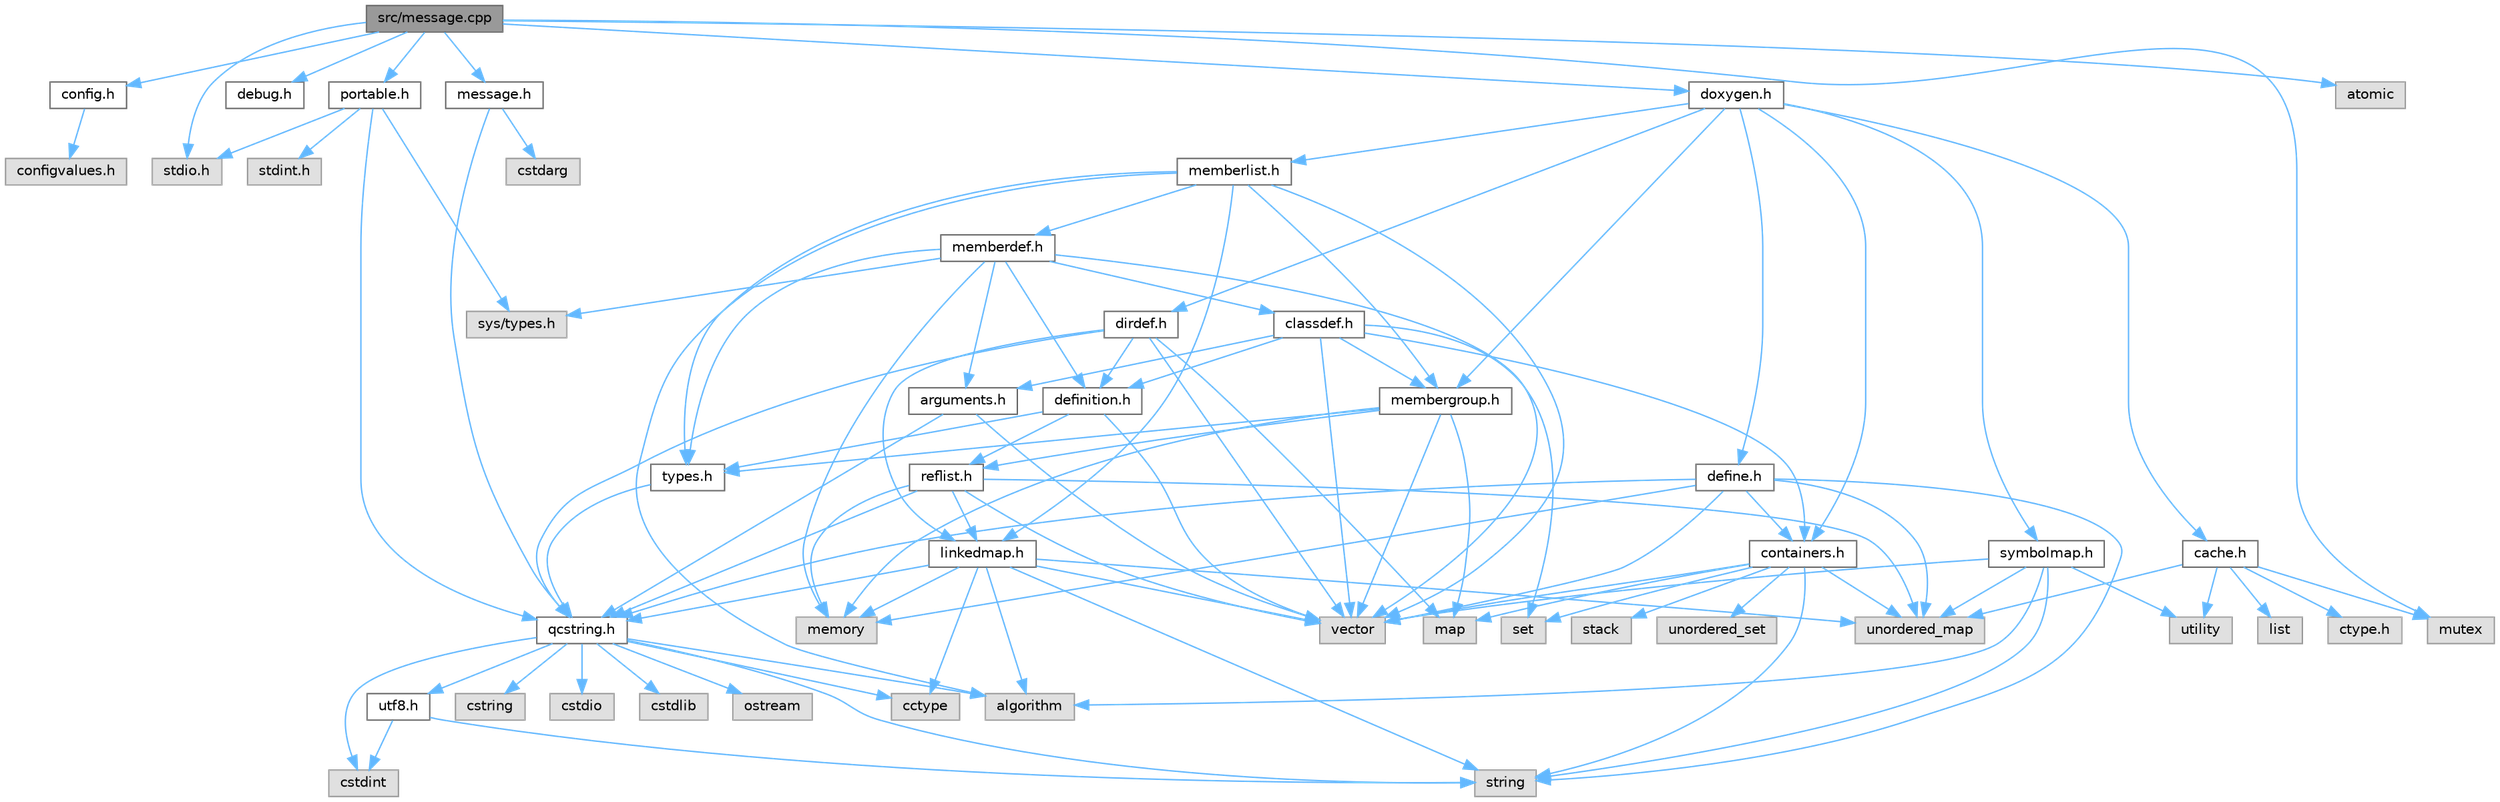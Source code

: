 digraph "src/message.cpp"
{
 // INTERACTIVE_SVG=YES
 // LATEX_PDF_SIZE
  bgcolor="transparent";
  edge [fontname=Helvetica,fontsize=10,labelfontname=Helvetica,labelfontsize=10];
  node [fontname=Helvetica,fontsize=10,shape=box,height=0.2,width=0.4];
  Node1 [label="src/message.cpp",height=0.2,width=0.4,color="gray40", fillcolor="grey60", style="filled", fontcolor="black",tooltip=" "];
  Node1 -> Node2 [color="steelblue1",style="solid"];
  Node2 [label="stdio.h",height=0.2,width=0.4,color="grey60", fillcolor="#E0E0E0", style="filled",tooltip=" "];
  Node1 -> Node3 [color="steelblue1",style="solid"];
  Node3 [label="config.h",height=0.2,width=0.4,color="grey40", fillcolor="white", style="filled",URL="$db/d16/config_8h.html",tooltip=" "];
  Node3 -> Node4 [color="steelblue1",style="solid"];
  Node4 [label="configvalues.h",height=0.2,width=0.4,color="grey60", fillcolor="#E0E0E0", style="filled",tooltip=" "];
  Node1 -> Node5 [color="steelblue1",style="solid"];
  Node5 [label="debug.h",height=0.2,width=0.4,color="grey40", fillcolor="white", style="filled",URL="$db/d16/debug_8h.html",tooltip=" "];
  Node1 -> Node6 [color="steelblue1",style="solid"];
  Node6 [label="portable.h",height=0.2,width=0.4,color="grey40", fillcolor="white", style="filled",URL="$d2/de2/portable_8h.html",tooltip="Portable versions of functions that are platform dependent."];
  Node6 -> Node2 [color="steelblue1",style="solid"];
  Node6 -> Node7 [color="steelblue1",style="solid"];
  Node7 [label="sys/types.h",height=0.2,width=0.4,color="grey60", fillcolor="#E0E0E0", style="filled",tooltip=" "];
  Node6 -> Node8 [color="steelblue1",style="solid"];
  Node8 [label="stdint.h",height=0.2,width=0.4,color="grey60", fillcolor="#E0E0E0", style="filled",tooltip=" "];
  Node6 -> Node9 [color="steelblue1",style="solid"];
  Node9 [label="qcstring.h",height=0.2,width=0.4,color="grey40", fillcolor="white", style="filled",URL="$d7/d5c/qcstring_8h.html",tooltip=" "];
  Node9 -> Node10 [color="steelblue1",style="solid"];
  Node10 [label="string",height=0.2,width=0.4,color="grey60", fillcolor="#E0E0E0", style="filled",tooltip=" "];
  Node9 -> Node11 [color="steelblue1",style="solid"];
  Node11 [label="algorithm",height=0.2,width=0.4,color="grey60", fillcolor="#E0E0E0", style="filled",tooltip=" "];
  Node9 -> Node12 [color="steelblue1",style="solid"];
  Node12 [label="cctype",height=0.2,width=0.4,color="grey60", fillcolor="#E0E0E0", style="filled",tooltip=" "];
  Node9 -> Node13 [color="steelblue1",style="solid"];
  Node13 [label="cstring",height=0.2,width=0.4,color="grey60", fillcolor="#E0E0E0", style="filled",tooltip=" "];
  Node9 -> Node14 [color="steelblue1",style="solid"];
  Node14 [label="cstdio",height=0.2,width=0.4,color="grey60", fillcolor="#E0E0E0", style="filled",tooltip=" "];
  Node9 -> Node15 [color="steelblue1",style="solid"];
  Node15 [label="cstdlib",height=0.2,width=0.4,color="grey60", fillcolor="#E0E0E0", style="filled",tooltip=" "];
  Node9 -> Node16 [color="steelblue1",style="solid"];
  Node16 [label="cstdint",height=0.2,width=0.4,color="grey60", fillcolor="#E0E0E0", style="filled",tooltip=" "];
  Node9 -> Node17 [color="steelblue1",style="solid"];
  Node17 [label="ostream",height=0.2,width=0.4,color="grey60", fillcolor="#E0E0E0", style="filled",tooltip=" "];
  Node9 -> Node18 [color="steelblue1",style="solid"];
  Node18 [label="utf8.h",height=0.2,width=0.4,color="grey40", fillcolor="white", style="filled",URL="$db/d7c/utf8_8h.html",tooltip="Various UTF8 related helper functions."];
  Node18 -> Node16 [color="steelblue1",style="solid"];
  Node18 -> Node10 [color="steelblue1",style="solid"];
  Node1 -> Node19 [color="steelblue1",style="solid"];
  Node19 [label="message.h",height=0.2,width=0.4,color="grey40", fillcolor="white", style="filled",URL="$d2/d0d/message_8h.html",tooltip=" "];
  Node19 -> Node20 [color="steelblue1",style="solid"];
  Node20 [label="cstdarg",height=0.2,width=0.4,color="grey60", fillcolor="#E0E0E0", style="filled",tooltip=" "];
  Node19 -> Node9 [color="steelblue1",style="solid"];
  Node1 -> Node21 [color="steelblue1",style="solid"];
  Node21 [label="doxygen.h",height=0.2,width=0.4,color="grey40", fillcolor="white", style="filled",URL="$d1/da1/doxygen_8h.html",tooltip=" "];
  Node21 -> Node22 [color="steelblue1",style="solid"];
  Node22 [label="containers.h",height=0.2,width=0.4,color="grey40", fillcolor="white", style="filled",URL="$d5/d75/containers_8h.html",tooltip=" "];
  Node22 -> Node23 [color="steelblue1",style="solid"];
  Node23 [label="vector",height=0.2,width=0.4,color="grey60", fillcolor="#E0E0E0", style="filled",tooltip=" "];
  Node22 -> Node10 [color="steelblue1",style="solid"];
  Node22 -> Node24 [color="steelblue1",style="solid"];
  Node24 [label="set",height=0.2,width=0.4,color="grey60", fillcolor="#E0E0E0", style="filled",tooltip=" "];
  Node22 -> Node25 [color="steelblue1",style="solid"];
  Node25 [label="map",height=0.2,width=0.4,color="grey60", fillcolor="#E0E0E0", style="filled",tooltip=" "];
  Node22 -> Node26 [color="steelblue1",style="solid"];
  Node26 [label="unordered_set",height=0.2,width=0.4,color="grey60", fillcolor="#E0E0E0", style="filled",tooltip=" "];
  Node22 -> Node27 [color="steelblue1",style="solid"];
  Node27 [label="unordered_map",height=0.2,width=0.4,color="grey60", fillcolor="#E0E0E0", style="filled",tooltip=" "];
  Node22 -> Node28 [color="steelblue1",style="solid"];
  Node28 [label="stack",height=0.2,width=0.4,color="grey60", fillcolor="#E0E0E0", style="filled",tooltip=" "];
  Node21 -> Node29 [color="steelblue1",style="solid"];
  Node29 [label="membergroup.h",height=0.2,width=0.4,color="grey40", fillcolor="white", style="filled",URL="$d9/d11/membergroup_8h.html",tooltip=" "];
  Node29 -> Node23 [color="steelblue1",style="solid"];
  Node29 -> Node25 [color="steelblue1",style="solid"];
  Node29 -> Node30 [color="steelblue1",style="solid"];
  Node30 [label="memory",height=0.2,width=0.4,color="grey60", fillcolor="#E0E0E0", style="filled",tooltip=" "];
  Node29 -> Node31 [color="steelblue1",style="solid"];
  Node31 [label="types.h",height=0.2,width=0.4,color="grey40", fillcolor="white", style="filled",URL="$d9/d49/types_8h.html",tooltip="This file contains a number of basic enums and types."];
  Node31 -> Node9 [color="steelblue1",style="solid"];
  Node29 -> Node32 [color="steelblue1",style="solid"];
  Node32 [label="reflist.h",height=0.2,width=0.4,color="grey40", fillcolor="white", style="filled",URL="$d1/d02/reflist_8h.html",tooltip=" "];
  Node32 -> Node23 [color="steelblue1",style="solid"];
  Node32 -> Node27 [color="steelblue1",style="solid"];
  Node32 -> Node30 [color="steelblue1",style="solid"];
  Node32 -> Node9 [color="steelblue1",style="solid"];
  Node32 -> Node33 [color="steelblue1",style="solid"];
  Node33 [label="linkedmap.h",height=0.2,width=0.4,color="grey40", fillcolor="white", style="filled",URL="$da/de1/linkedmap_8h.html",tooltip=" "];
  Node33 -> Node27 [color="steelblue1",style="solid"];
  Node33 -> Node23 [color="steelblue1",style="solid"];
  Node33 -> Node30 [color="steelblue1",style="solid"];
  Node33 -> Node10 [color="steelblue1",style="solid"];
  Node33 -> Node11 [color="steelblue1",style="solid"];
  Node33 -> Node12 [color="steelblue1",style="solid"];
  Node33 -> Node9 [color="steelblue1",style="solid"];
  Node21 -> Node34 [color="steelblue1",style="solid"];
  Node34 [label="dirdef.h",height=0.2,width=0.4,color="grey40", fillcolor="white", style="filled",URL="$d6/d15/dirdef_8h.html",tooltip=" "];
  Node34 -> Node23 [color="steelblue1",style="solid"];
  Node34 -> Node25 [color="steelblue1",style="solid"];
  Node34 -> Node9 [color="steelblue1",style="solid"];
  Node34 -> Node33 [color="steelblue1",style="solid"];
  Node34 -> Node35 [color="steelblue1",style="solid"];
  Node35 [label="definition.h",height=0.2,width=0.4,color="grey40", fillcolor="white", style="filled",URL="$df/da1/definition_8h.html",tooltip=" "];
  Node35 -> Node23 [color="steelblue1",style="solid"];
  Node35 -> Node31 [color="steelblue1",style="solid"];
  Node35 -> Node32 [color="steelblue1",style="solid"];
  Node21 -> Node36 [color="steelblue1",style="solid"];
  Node36 [label="memberlist.h",height=0.2,width=0.4,color="grey40", fillcolor="white", style="filled",URL="$dd/d78/memberlist_8h.html",tooltip=" "];
  Node36 -> Node23 [color="steelblue1",style="solid"];
  Node36 -> Node11 [color="steelblue1",style="solid"];
  Node36 -> Node37 [color="steelblue1",style="solid"];
  Node37 [label="memberdef.h",height=0.2,width=0.4,color="grey40", fillcolor="white", style="filled",URL="$d4/d46/memberdef_8h.html",tooltip=" "];
  Node37 -> Node23 [color="steelblue1",style="solid"];
  Node37 -> Node30 [color="steelblue1",style="solid"];
  Node37 -> Node7 [color="steelblue1",style="solid"];
  Node37 -> Node31 [color="steelblue1",style="solid"];
  Node37 -> Node35 [color="steelblue1",style="solid"];
  Node37 -> Node38 [color="steelblue1",style="solid"];
  Node38 [label="arguments.h",height=0.2,width=0.4,color="grey40", fillcolor="white", style="filled",URL="$df/d9b/arguments_8h.html",tooltip=" "];
  Node38 -> Node23 [color="steelblue1",style="solid"];
  Node38 -> Node9 [color="steelblue1",style="solid"];
  Node37 -> Node39 [color="steelblue1",style="solid"];
  Node39 [label="classdef.h",height=0.2,width=0.4,color="grey40", fillcolor="white", style="filled",URL="$d1/da6/classdef_8h.html",tooltip=" "];
  Node39 -> Node23 [color="steelblue1",style="solid"];
  Node39 -> Node24 [color="steelblue1",style="solid"];
  Node39 -> Node22 [color="steelblue1",style="solid"];
  Node39 -> Node35 [color="steelblue1",style="solid"];
  Node39 -> Node38 [color="steelblue1",style="solid"];
  Node39 -> Node29 [color="steelblue1",style="solid"];
  Node36 -> Node33 [color="steelblue1",style="solid"];
  Node36 -> Node31 [color="steelblue1",style="solid"];
  Node36 -> Node29 [color="steelblue1",style="solid"];
  Node21 -> Node40 [color="steelblue1",style="solid"];
  Node40 [label="define.h",height=0.2,width=0.4,color="grey40", fillcolor="white", style="filled",URL="$df/d67/define_8h.html",tooltip=" "];
  Node40 -> Node23 [color="steelblue1",style="solid"];
  Node40 -> Node30 [color="steelblue1",style="solid"];
  Node40 -> Node10 [color="steelblue1",style="solid"];
  Node40 -> Node27 [color="steelblue1",style="solid"];
  Node40 -> Node9 [color="steelblue1",style="solid"];
  Node40 -> Node22 [color="steelblue1",style="solid"];
  Node21 -> Node41 [color="steelblue1",style="solid"];
  Node41 [label="cache.h",height=0.2,width=0.4,color="grey40", fillcolor="white", style="filled",URL="$d3/d26/cache_8h.html",tooltip=" "];
  Node41 -> Node42 [color="steelblue1",style="solid"];
  Node42 [label="list",height=0.2,width=0.4,color="grey60", fillcolor="#E0E0E0", style="filled",tooltip=" "];
  Node41 -> Node27 [color="steelblue1",style="solid"];
  Node41 -> Node43 [color="steelblue1",style="solid"];
  Node43 [label="mutex",height=0.2,width=0.4,color="grey60", fillcolor="#E0E0E0", style="filled",tooltip=" "];
  Node41 -> Node44 [color="steelblue1",style="solid"];
  Node44 [label="utility",height=0.2,width=0.4,color="grey60", fillcolor="#E0E0E0", style="filled",tooltip=" "];
  Node41 -> Node45 [color="steelblue1",style="solid"];
  Node45 [label="ctype.h",height=0.2,width=0.4,color="grey60", fillcolor="#E0E0E0", style="filled",tooltip=" "];
  Node21 -> Node46 [color="steelblue1",style="solid"];
  Node46 [label="symbolmap.h",height=0.2,width=0.4,color="grey40", fillcolor="white", style="filled",URL="$d7/ddd/symbolmap_8h.html",tooltip=" "];
  Node46 -> Node11 [color="steelblue1",style="solid"];
  Node46 -> Node27 [color="steelblue1",style="solid"];
  Node46 -> Node23 [color="steelblue1",style="solid"];
  Node46 -> Node10 [color="steelblue1",style="solid"];
  Node46 -> Node44 [color="steelblue1",style="solid"];
  Node1 -> Node43 [color="steelblue1",style="solid"];
  Node1 -> Node47 [color="steelblue1",style="solid"];
  Node47 [label="atomic",height=0.2,width=0.4,color="grey60", fillcolor="#E0E0E0", style="filled",tooltip=" "];
}
